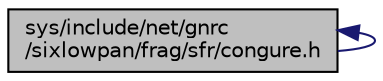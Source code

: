 digraph "sys/include/net/gnrc/sixlowpan/frag/sfr/congure.h"
{
 // LATEX_PDF_SIZE
  edge [fontname="Helvetica",fontsize="10",labelfontname="Helvetica",labelfontsize="10"];
  node [fontname="Helvetica",fontsize="10",shape=record];
  Node1 [label="sys/include/net/gnrc\l/sixlowpan/frag/sfr/congure.h",height=0.2,width=0.4,color="black", fillcolor="grey75", style="filled", fontcolor="black",tooltip="Congure definitions for 6LoWPAN selective fragment recovery."];
  Node1 -> Node1 [dir="back",color="midnightblue",fontsize="10",style="solid",fontname="Helvetica"];
}
